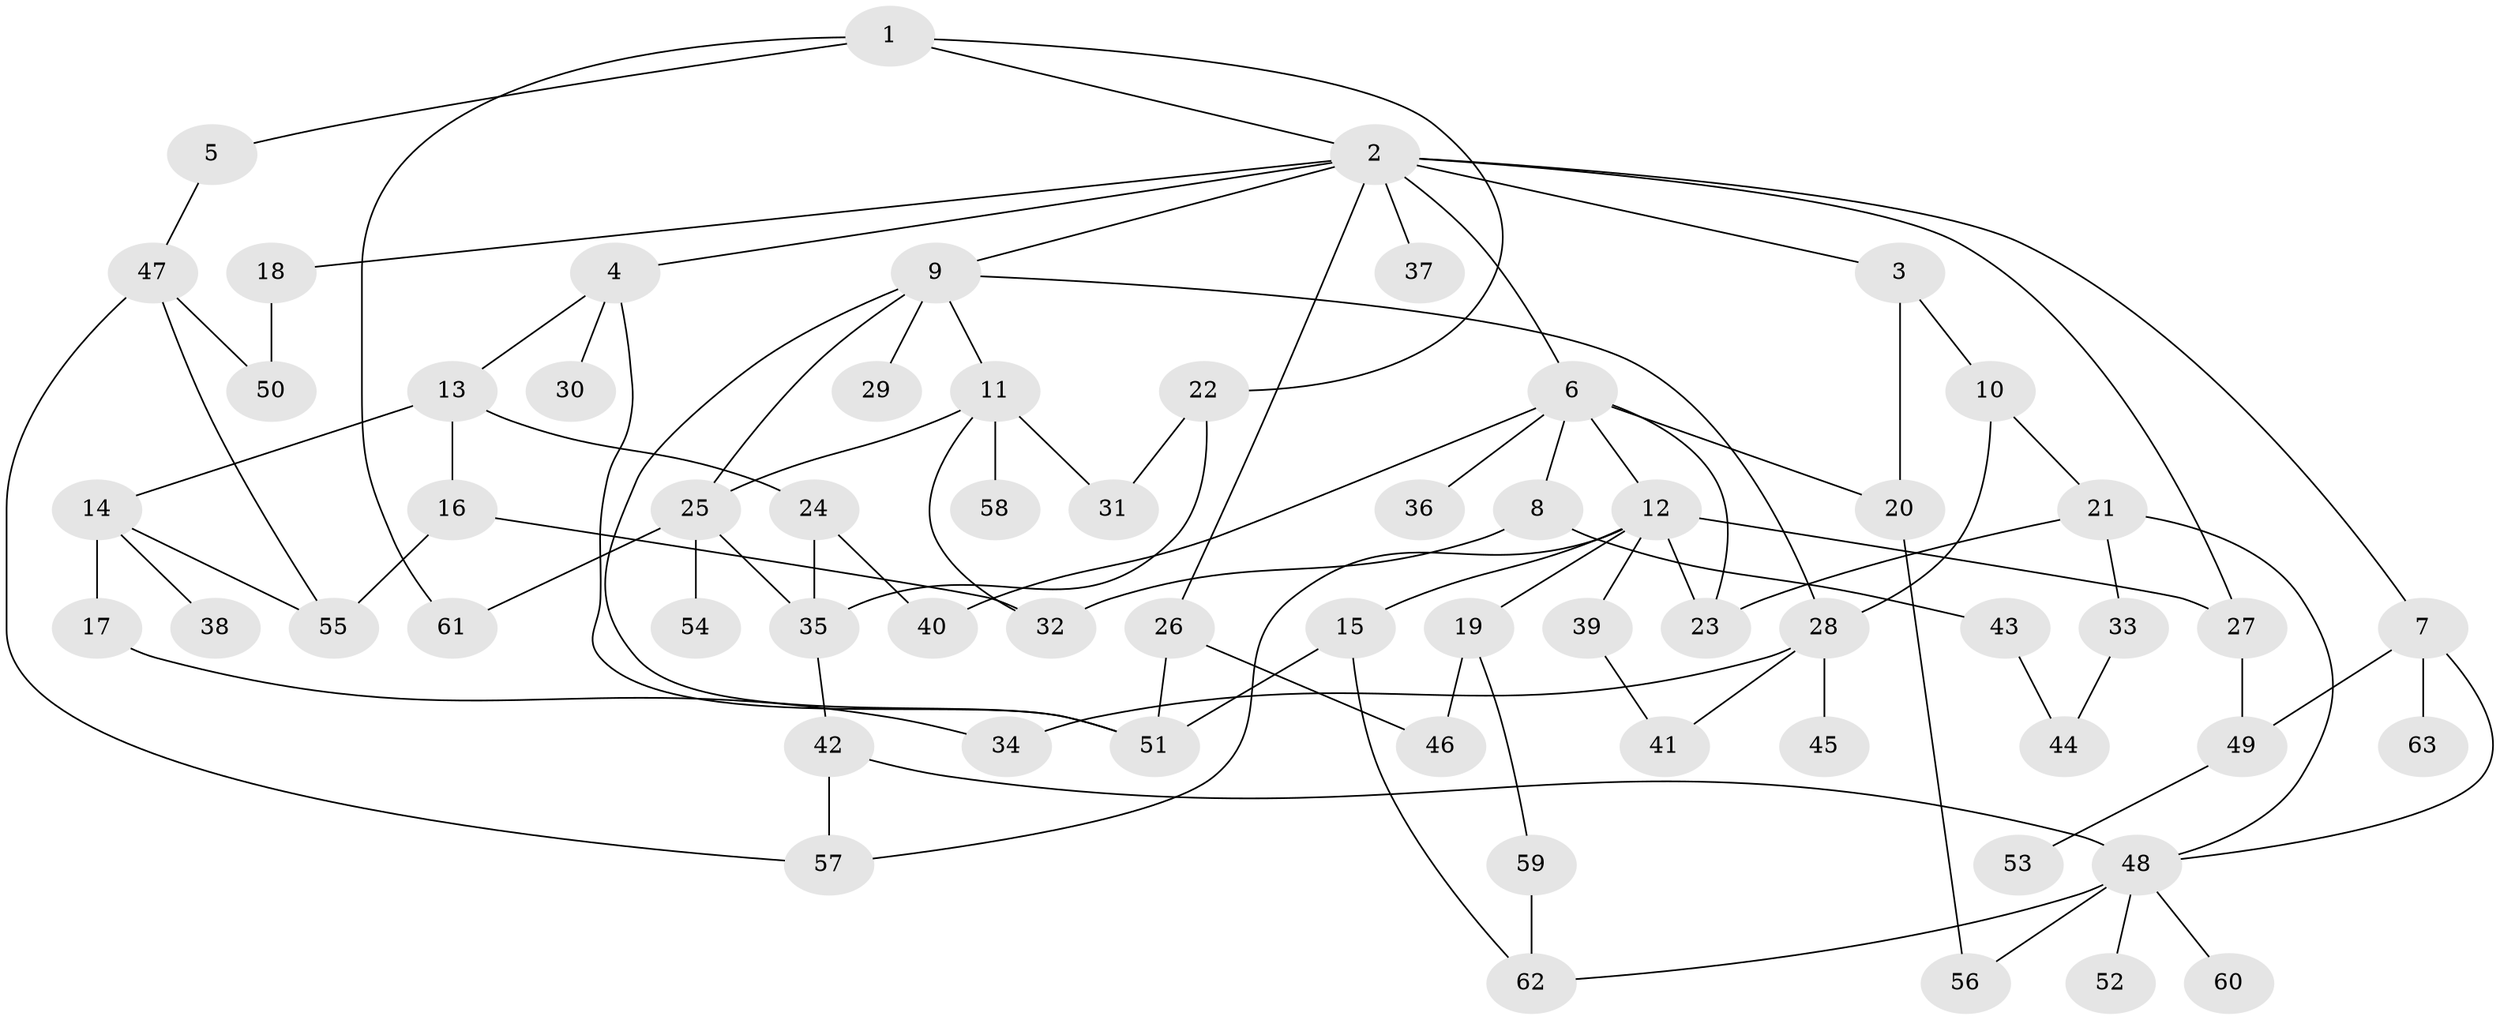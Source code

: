 // coarse degree distribution, {4: 0.1935483870967742, 16: 0.03225806451612903, 3: 0.2903225806451613, 6: 0.03225806451612903, 8: 0.06451612903225806, 5: 0.03225806451612903, 2: 0.22580645161290322, 1: 0.12903225806451613}
// Generated by graph-tools (version 1.1) at 2025/17/03/04/25 18:17:00]
// undirected, 63 vertices, 93 edges
graph export_dot {
graph [start="1"]
  node [color=gray90,style=filled];
  1;
  2;
  3;
  4;
  5;
  6;
  7;
  8;
  9;
  10;
  11;
  12;
  13;
  14;
  15;
  16;
  17;
  18;
  19;
  20;
  21;
  22;
  23;
  24;
  25;
  26;
  27;
  28;
  29;
  30;
  31;
  32;
  33;
  34;
  35;
  36;
  37;
  38;
  39;
  40;
  41;
  42;
  43;
  44;
  45;
  46;
  47;
  48;
  49;
  50;
  51;
  52;
  53;
  54;
  55;
  56;
  57;
  58;
  59;
  60;
  61;
  62;
  63;
  1 -- 2;
  1 -- 5;
  1 -- 22;
  1 -- 61;
  2 -- 3;
  2 -- 4;
  2 -- 6;
  2 -- 7;
  2 -- 9;
  2 -- 18;
  2 -- 26;
  2 -- 37;
  2 -- 27;
  3 -- 10;
  3 -- 20;
  4 -- 13;
  4 -- 30;
  4 -- 51;
  5 -- 47;
  6 -- 8;
  6 -- 12;
  6 -- 20;
  6 -- 36;
  6 -- 40;
  6 -- 23;
  7 -- 49;
  7 -- 63;
  7 -- 48;
  8 -- 43;
  8 -- 32;
  9 -- 11;
  9 -- 25;
  9 -- 28;
  9 -- 29;
  9 -- 51;
  10 -- 21;
  10 -- 28;
  11 -- 31;
  11 -- 32;
  11 -- 58;
  11 -- 25;
  12 -- 15;
  12 -- 19;
  12 -- 23;
  12 -- 27;
  12 -- 39;
  12 -- 57;
  13 -- 14;
  13 -- 16;
  13 -- 24;
  14 -- 17;
  14 -- 38;
  14 -- 55;
  15 -- 62;
  15 -- 51;
  16 -- 55;
  16 -- 32;
  17 -- 34;
  18 -- 50;
  19 -- 46;
  19 -- 59;
  20 -- 56;
  21 -- 33;
  21 -- 48;
  21 -- 23;
  22 -- 35;
  22 -- 31;
  24 -- 40;
  24 -- 35;
  25 -- 54;
  25 -- 35;
  25 -- 61;
  26 -- 51;
  26 -- 46;
  27 -- 49;
  28 -- 34;
  28 -- 41;
  28 -- 45;
  33 -- 44;
  35 -- 42;
  39 -- 41;
  42 -- 48;
  42 -- 57;
  43 -- 44;
  47 -- 55;
  47 -- 50;
  47 -- 57;
  48 -- 52;
  48 -- 60;
  48 -- 62;
  48 -- 56;
  49 -- 53;
  59 -- 62;
}
